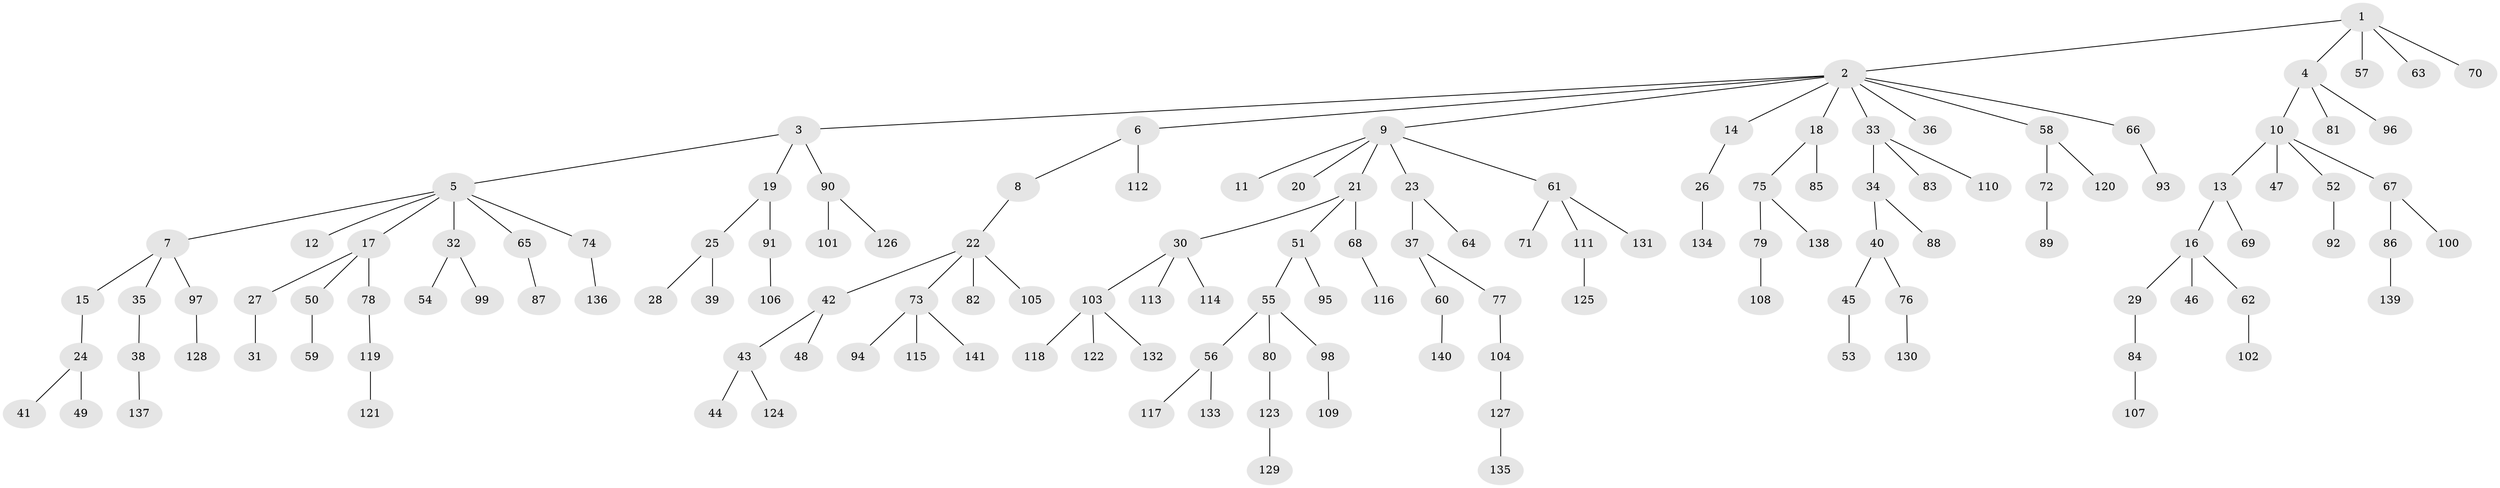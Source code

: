 // Generated by graph-tools (version 1.1) at 2025/11/02/27/25 16:11:28]
// undirected, 141 vertices, 140 edges
graph export_dot {
graph [start="1"]
  node [color=gray90,style=filled];
  1;
  2;
  3;
  4;
  5;
  6;
  7;
  8;
  9;
  10;
  11;
  12;
  13;
  14;
  15;
  16;
  17;
  18;
  19;
  20;
  21;
  22;
  23;
  24;
  25;
  26;
  27;
  28;
  29;
  30;
  31;
  32;
  33;
  34;
  35;
  36;
  37;
  38;
  39;
  40;
  41;
  42;
  43;
  44;
  45;
  46;
  47;
  48;
  49;
  50;
  51;
  52;
  53;
  54;
  55;
  56;
  57;
  58;
  59;
  60;
  61;
  62;
  63;
  64;
  65;
  66;
  67;
  68;
  69;
  70;
  71;
  72;
  73;
  74;
  75;
  76;
  77;
  78;
  79;
  80;
  81;
  82;
  83;
  84;
  85;
  86;
  87;
  88;
  89;
  90;
  91;
  92;
  93;
  94;
  95;
  96;
  97;
  98;
  99;
  100;
  101;
  102;
  103;
  104;
  105;
  106;
  107;
  108;
  109;
  110;
  111;
  112;
  113;
  114;
  115;
  116;
  117;
  118;
  119;
  120;
  121;
  122;
  123;
  124;
  125;
  126;
  127;
  128;
  129;
  130;
  131;
  132;
  133;
  134;
  135;
  136;
  137;
  138;
  139;
  140;
  141;
  1 -- 2;
  1 -- 4;
  1 -- 57;
  1 -- 63;
  1 -- 70;
  2 -- 3;
  2 -- 6;
  2 -- 9;
  2 -- 14;
  2 -- 18;
  2 -- 33;
  2 -- 36;
  2 -- 58;
  2 -- 66;
  3 -- 5;
  3 -- 19;
  3 -- 90;
  4 -- 10;
  4 -- 81;
  4 -- 96;
  5 -- 7;
  5 -- 12;
  5 -- 17;
  5 -- 32;
  5 -- 65;
  5 -- 74;
  6 -- 8;
  6 -- 112;
  7 -- 15;
  7 -- 35;
  7 -- 97;
  8 -- 22;
  9 -- 11;
  9 -- 20;
  9 -- 21;
  9 -- 23;
  9 -- 61;
  10 -- 13;
  10 -- 47;
  10 -- 52;
  10 -- 67;
  13 -- 16;
  13 -- 69;
  14 -- 26;
  15 -- 24;
  16 -- 29;
  16 -- 46;
  16 -- 62;
  17 -- 27;
  17 -- 50;
  17 -- 78;
  18 -- 75;
  18 -- 85;
  19 -- 25;
  19 -- 91;
  21 -- 30;
  21 -- 51;
  21 -- 68;
  22 -- 42;
  22 -- 73;
  22 -- 82;
  22 -- 105;
  23 -- 37;
  23 -- 64;
  24 -- 41;
  24 -- 49;
  25 -- 28;
  25 -- 39;
  26 -- 134;
  27 -- 31;
  29 -- 84;
  30 -- 103;
  30 -- 113;
  30 -- 114;
  32 -- 54;
  32 -- 99;
  33 -- 34;
  33 -- 83;
  33 -- 110;
  34 -- 40;
  34 -- 88;
  35 -- 38;
  37 -- 60;
  37 -- 77;
  38 -- 137;
  40 -- 45;
  40 -- 76;
  42 -- 43;
  42 -- 48;
  43 -- 44;
  43 -- 124;
  45 -- 53;
  50 -- 59;
  51 -- 55;
  51 -- 95;
  52 -- 92;
  55 -- 56;
  55 -- 80;
  55 -- 98;
  56 -- 117;
  56 -- 133;
  58 -- 72;
  58 -- 120;
  60 -- 140;
  61 -- 71;
  61 -- 111;
  61 -- 131;
  62 -- 102;
  65 -- 87;
  66 -- 93;
  67 -- 86;
  67 -- 100;
  68 -- 116;
  72 -- 89;
  73 -- 94;
  73 -- 115;
  73 -- 141;
  74 -- 136;
  75 -- 79;
  75 -- 138;
  76 -- 130;
  77 -- 104;
  78 -- 119;
  79 -- 108;
  80 -- 123;
  84 -- 107;
  86 -- 139;
  90 -- 101;
  90 -- 126;
  91 -- 106;
  97 -- 128;
  98 -- 109;
  103 -- 118;
  103 -- 122;
  103 -- 132;
  104 -- 127;
  111 -- 125;
  119 -- 121;
  123 -- 129;
  127 -- 135;
}
